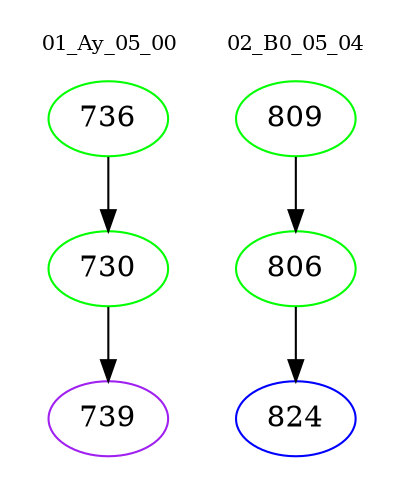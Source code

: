 digraph{
subgraph cluster_0 {
color = white
label = "01_Ay_05_00";
fontsize=10;
T0_736 [label="736", color="green"]
T0_736 -> T0_730 [color="black"]
T0_730 [label="730", color="green"]
T0_730 -> T0_739 [color="black"]
T0_739 [label="739", color="purple"]
}
subgraph cluster_1 {
color = white
label = "02_B0_05_04";
fontsize=10;
T1_809 [label="809", color="green"]
T1_809 -> T1_806 [color="black"]
T1_806 [label="806", color="green"]
T1_806 -> T1_824 [color="black"]
T1_824 [label="824", color="blue"]
}
}
